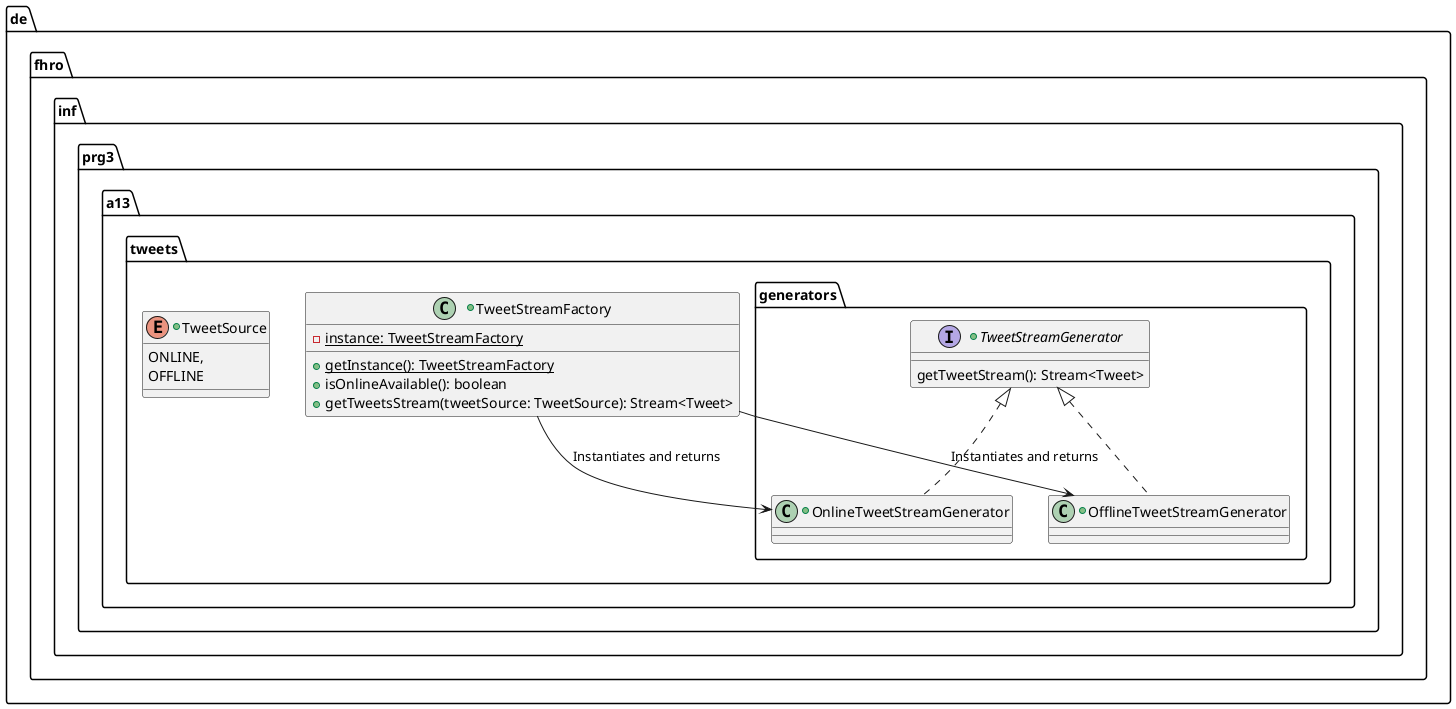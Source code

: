 @startuml GeneratorSpec

package de.fhro.inf.prg3.a13.tweets {

        +class TweetStreamFactory {
                -{static}instance: TweetStreamFactory
                +{static}getInstance(): TweetStreamFactory
                +isOnlineAvailable(): boolean
                +getTweetsStream(tweetSource: TweetSource): Stream<Tweet>
        }

        +enum TweetSource {
                ONLINE,
                OFFLINE
        }

        package generators {
                +interface TweetStreamGenerator {
                        getTweetStream(): Stream<Tweet>
                }

                +class OnlineTweetStreamGenerator implements TweetStreamGenerator {

                }

                +class OfflineTweetStreamGenerator implements TweetStreamGenerator {

                }
        }

        TweetStreamFactory --> OnlineTweetStreamGenerator: Instantiates and returns
        TweetStreamFactory --> OfflineTweetStreamGenerator: Instantiates and returns
}

@enduml